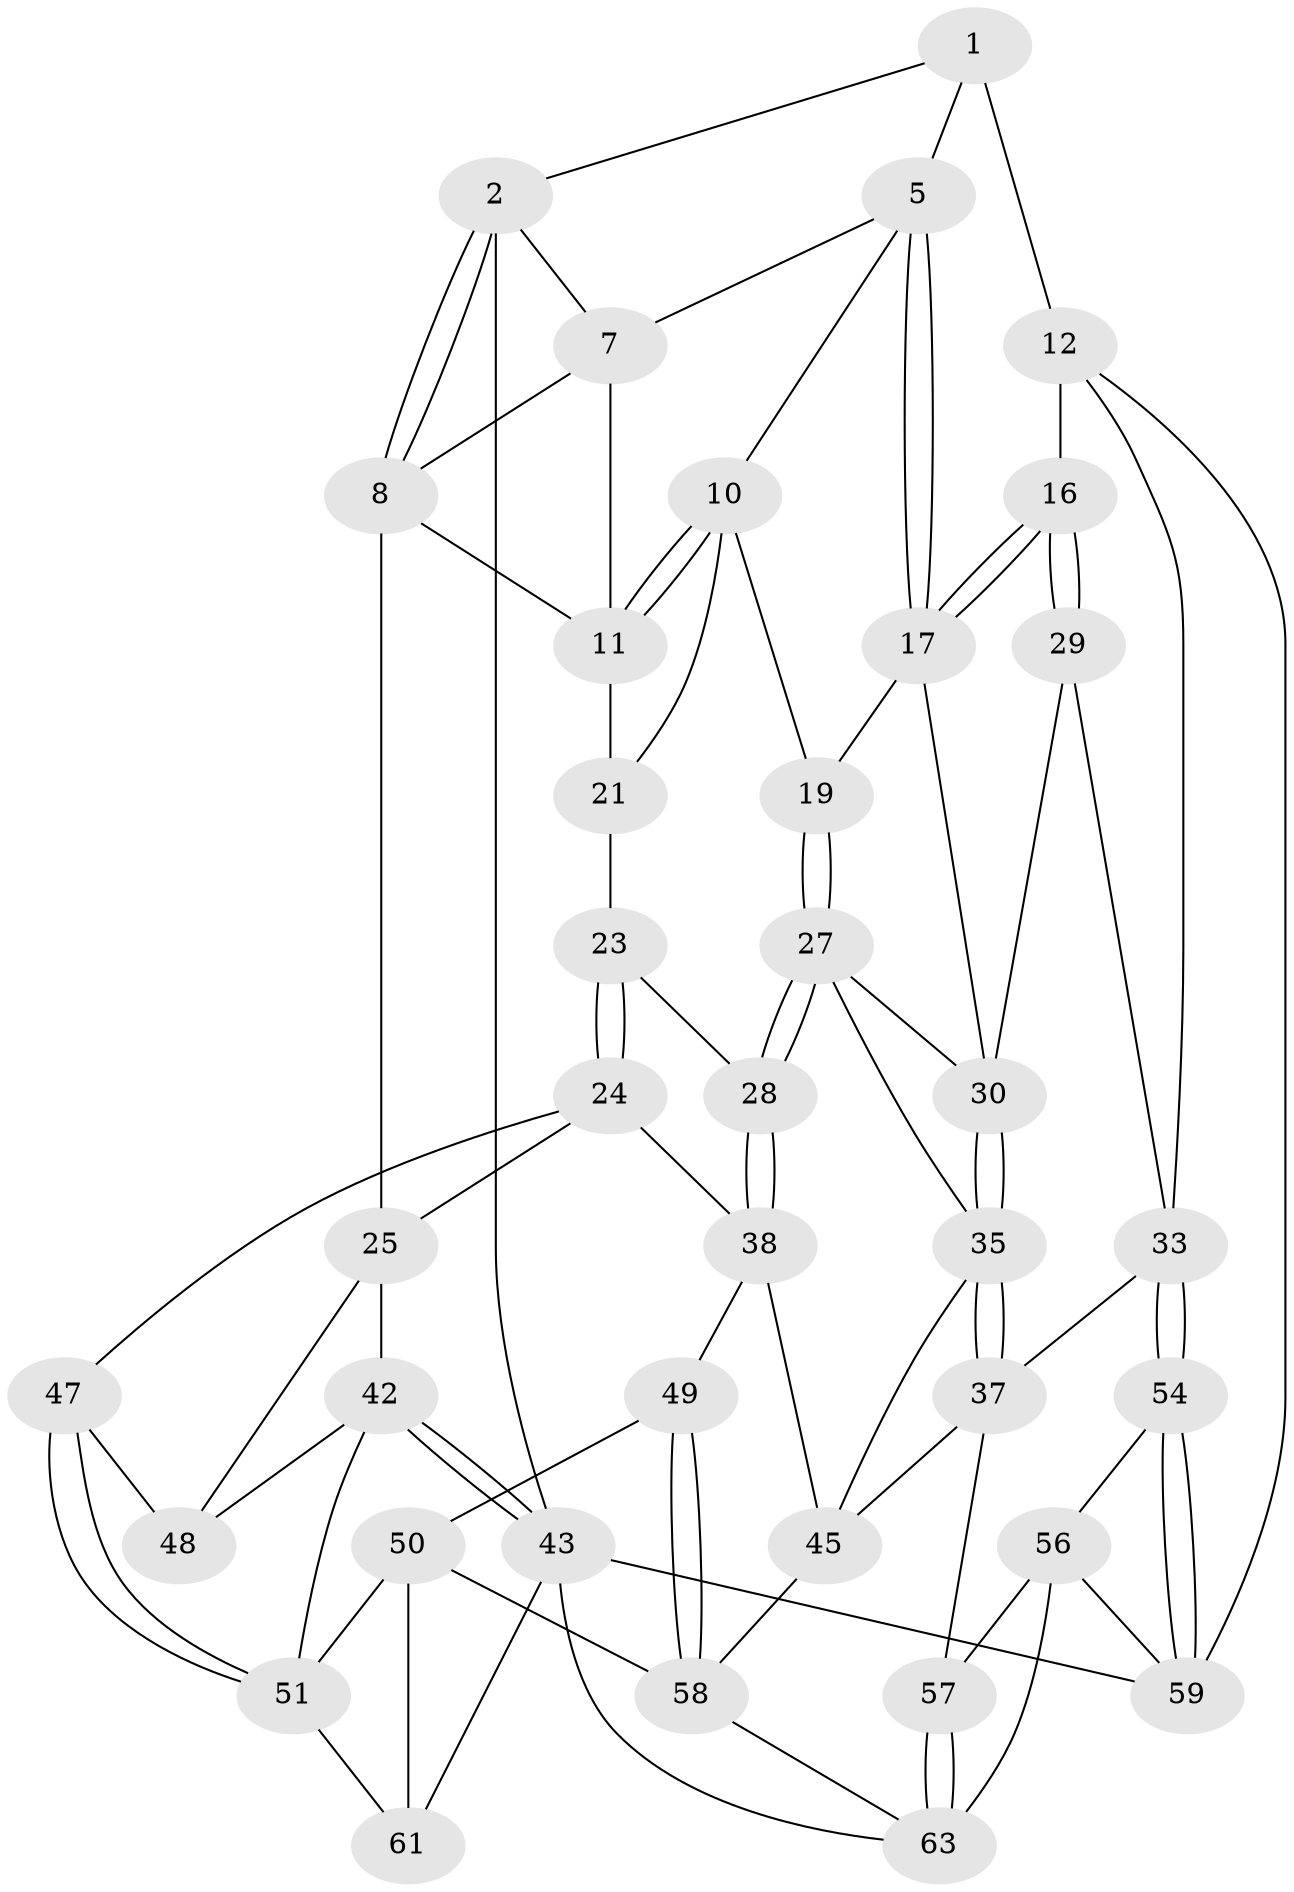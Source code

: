 // original degree distribution, {3: 0.029850746268656716, 6: 0.22388059701492538, 4: 0.26865671641791045, 5: 0.47761194029850745}
// Generated by graph-tools (version 1.1) at 2025/42/03/06/25 10:42:36]
// undirected, 38 vertices, 87 edges
graph export_dot {
graph [start="1"]
  node [color=gray90,style=filled];
  1 [pos="+0.8282295854422427+0",super="+4"];
  2 [pos="+0+0",super="+3"];
  5 [pos="+0.5772782812096982+0.22185357930908425",super="+6"];
  7 [pos="+0.409246233674939+0",super="+9"];
  8 [pos="+0+0.04436262708357737",super="+15"];
  10 [pos="+0.41529660070558266+0.25107376615038524",super="+20"];
  11 [pos="+0.20131403048631913+0.24598336878454846",super="+14"];
  12 [pos="+1+0.3317506969917819",super="+13"];
  16 [pos="+0.7566769826135183+0.40040622650746754"];
  17 [pos="+0.6182150502624727+0.33578071086642586",super="+18"];
  19 [pos="+0.4958422382638167+0.5095604123857533"];
  21 [pos="+0.3440266484251817+0.3569423871697684",super="+22"];
  23 [pos="+0.17064583500242358+0.4952509186663277",super="+26"];
  24 [pos="+0.13153121819390465+0.5304883972036607",super="+40"];
  25 [pos="+0+0.4804447921344031",super="+41"];
  27 [pos="+0.49478506960701396+0.5304235712990776",super="+32"];
  28 [pos="+0.4379947351731192+0.5740748324751167"];
  29 [pos="+0.7566983003931186+0.4021343352352159"];
  30 [pos="+0.6860267147601924+0.4625443507552341",super="+31"];
  33 [pos="+1+0.6045209627488556",super="+34"];
  35 [pos="+0.6739869521113369+0.5083199290877061",super="+36"];
  37 [pos="+0.8543561792719977+0.6399759378052486",super="+44"];
  38 [pos="+0.40887868400963573+0.648185574550194",super="+39"];
  42 [pos="+0+1",super="+53"];
  43 [pos="+0+1",super="+67"];
  45 [pos="+0.7317498842744656+0.7369008775508622",super="+46"];
  47 [pos="+0.13363139035938043+0.7315307417542933"];
  48 [pos="+0.11494746481694446+0.7405085129287284"];
  49 [pos="+0.36285188864451606+0.7354899749966691"];
  50 [pos="+0.3154974974394698+0.8062734711315647",super="+60"];
  51 [pos="+0.178839071967976+0.7949375514332299",super="+52"];
  54 [pos="+1+0.7711043655470178",super="+55"];
  56 [pos="+0.8206896901970385+0.8850288907096587",super="+65"];
  57 [pos="+0.747860839208981+0.7822427106659391"];
  58 [pos="+0.5161118761407022+0.8794129984052395",super="+62"];
  59 [pos="+1+1",super="+66"];
  61 [pos="+0.23897049470753387+0.9177829859341775"];
  63 [pos="+0.5631328361798436+1",super="+64"];
  1 -- 2;
  1 -- 12 [weight=2];
  1 -- 5;
  2 -- 8;
  2 -- 8;
  2 -- 43;
  2 -- 7;
  5 -- 17;
  5 -- 17;
  5 -- 10;
  5 -- 7;
  7 -- 8;
  7 -- 11;
  8 -- 25;
  8 -- 11;
  10 -- 11;
  10 -- 11;
  10 -- 19;
  10 -- 21;
  11 -- 21;
  12 -- 33;
  12 -- 59;
  12 -- 16;
  16 -- 17;
  16 -- 17;
  16 -- 29;
  16 -- 29;
  17 -- 19;
  17 -- 30;
  19 -- 27;
  19 -- 27;
  21 -- 23 [weight=2];
  23 -- 24;
  23 -- 24;
  23 -- 28;
  24 -- 25;
  24 -- 38;
  24 -- 47;
  25 -- 48;
  25 -- 42;
  27 -- 28;
  27 -- 28;
  27 -- 35;
  27 -- 30;
  28 -- 38;
  28 -- 38;
  29 -- 30;
  29 -- 33;
  30 -- 35;
  30 -- 35;
  33 -- 54;
  33 -- 54;
  33 -- 37;
  35 -- 37;
  35 -- 37;
  35 -- 45;
  37 -- 57;
  37 -- 45;
  38 -- 45;
  38 -- 49;
  42 -- 43;
  42 -- 43;
  42 -- 48;
  42 -- 51;
  43 -- 59;
  43 -- 61;
  43 -- 63;
  45 -- 58;
  47 -- 48;
  47 -- 51;
  47 -- 51;
  49 -- 50;
  49 -- 58;
  49 -- 58;
  50 -- 51;
  50 -- 61;
  50 -- 58;
  51 -- 61;
  54 -- 59 [weight=2];
  54 -- 59;
  54 -- 56;
  56 -- 57;
  56 -- 63;
  56 -- 59;
  57 -- 63;
  57 -- 63;
  58 -- 63;
}
